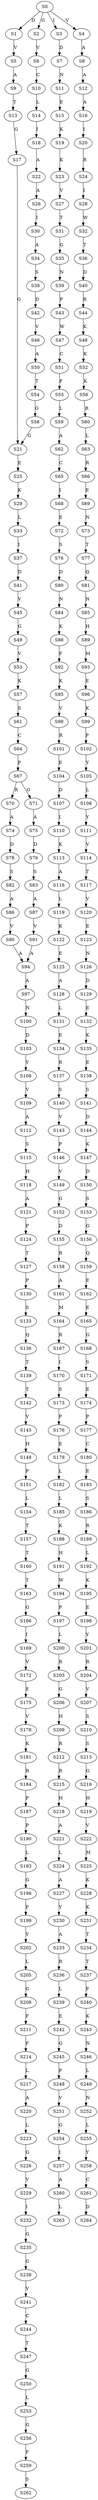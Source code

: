 strict digraph  {
	S0 -> S1 [ label = D ];
	S0 -> S2 [ label = G ];
	S0 -> S3 [ label = I ];
	S0 -> S4 [ label = V ];
	S1 -> S5 [ label = V ];
	S2 -> S6 [ label = V ];
	S3 -> S7 [ label = D ];
	S4 -> S8 [ label = A ];
	S5 -> S9 [ label = A ];
	S6 -> S10 [ label = C ];
	S7 -> S11 [ label = N ];
	S8 -> S12 [ label = A ];
	S9 -> S13 [ label = T ];
	S10 -> S14 [ label = L ];
	S11 -> S15 [ label = E ];
	S12 -> S16 [ label = A ];
	S13 -> S17 [ label = G ];
	S14 -> S18 [ label = I ];
	S15 -> S19 [ label = K ];
	S16 -> S20 [ label = I ];
	S17 -> S21 [ label = G ];
	S18 -> S22 [ label = A ];
	S19 -> S23 [ label = K ];
	S20 -> S24 [ label = R ];
	S21 -> S25 [ label = E ];
	S22 -> S26 [ label = A ];
	S23 -> S27 [ label = V ];
	S24 -> S28 [ label = I ];
	S25 -> S29 [ label = K ];
	S26 -> S30 [ label = I ];
	S27 -> S31 [ label = T ];
	S28 -> S32 [ label = W ];
	S29 -> S33 [ label = L ];
	S30 -> S34 [ label = A ];
	S31 -> S35 [ label = G ];
	S32 -> S36 [ label = T ];
	S33 -> S37 [ label = I ];
	S34 -> S38 [ label = S ];
	S35 -> S39 [ label = N ];
	S36 -> S40 [ label = D ];
	S37 -> S41 [ label = D ];
	S38 -> S42 [ label = D ];
	S39 -> S43 [ label = P ];
	S40 -> S44 [ label = R ];
	S41 -> S45 [ label = V ];
	S42 -> S46 [ label = V ];
	S43 -> S47 [ label = W ];
	S44 -> S48 [ label = K ];
	S45 -> S49 [ label = G ];
	S46 -> S50 [ label = A ];
	S47 -> S51 [ label = C ];
	S48 -> S52 [ label = K ];
	S49 -> S53 [ label = V ];
	S50 -> S54 [ label = T ];
	S51 -> S55 [ label = F ];
	S52 -> S56 [ label = K ];
	S53 -> S57 [ label = K ];
	S54 -> S58 [ label = G ];
	S55 -> S59 [ label = L ];
	S56 -> S60 [ label = R ];
	S57 -> S61 [ label = S ];
	S58 -> S21 [ label = G ];
	S59 -> S62 [ label = A ];
	S60 -> S63 [ label = L ];
	S61 -> S64 [ label = C ];
	S62 -> S65 [ label = C ];
	S63 -> S66 [ label = R ];
	S64 -> S67 [ label = P ];
	S65 -> S68 [ label = I ];
	S66 -> S69 [ label = E ];
	S67 -> S70 [ label = R ];
	S67 -> S71 [ label = G ];
	S68 -> S72 [ label = E ];
	S69 -> S73 [ label = N ];
	S70 -> S74 [ label = A ];
	S71 -> S75 [ label = A ];
	S72 -> S76 [ label = S ];
	S73 -> S77 [ label = T ];
	S74 -> S78 [ label = D ];
	S75 -> S79 [ label = D ];
	S76 -> S80 [ label = D ];
	S77 -> S81 [ label = Q ];
	S78 -> S82 [ label = S ];
	S79 -> S83 [ label = S ];
	S80 -> S84 [ label = N ];
	S81 -> S85 [ label = N ];
	S82 -> S86 [ label = A ];
	S83 -> S87 [ label = A ];
	S84 -> S88 [ label = K ];
	S85 -> S89 [ label = H ];
	S86 -> S90 [ label = V ];
	S87 -> S91 [ label = V ];
	S88 -> S92 [ label = F ];
	S89 -> S93 [ label = M ];
	S90 -> S94 [ label = A ];
	S91 -> S94 [ label = A ];
	S92 -> S95 [ label = K ];
	S93 -> S96 [ label = E ];
	S94 -> S97 [ label = A ];
	S95 -> S98 [ label = V ];
	S96 -> S99 [ label = K ];
	S97 -> S100 [ label = N ];
	S98 -> S101 [ label = R ];
	S99 -> S102 [ label = P ];
	S100 -> S103 [ label = D ];
	S101 -> S104 [ label = E ];
	S102 -> S105 [ label = Y ];
	S103 -> S106 [ label = Y ];
	S104 -> S107 [ label = D ];
	S105 -> S108 [ label = L ];
	S106 -> S109 [ label = V ];
	S107 -> S110 [ label = I ];
	S108 -> S111 [ label = Y ];
	S109 -> S112 [ label = A ];
	S110 -> S113 [ label = K ];
	S111 -> S114 [ label = V ];
	S112 -> S115 [ label = S ];
	S113 -> S116 [ label = A ];
	S114 -> S117 [ label = T ];
	S115 -> S118 [ label = H ];
	S116 -> S119 [ label = L ];
	S117 -> S120 [ label = V ];
	S118 -> S121 [ label = A ];
	S119 -> S122 [ label = K ];
	S120 -> S123 [ label = E ];
	S121 -> S124 [ label = P ];
	S122 -> S125 [ label = E ];
	S123 -> S126 [ label = N ];
	S124 -> S127 [ label = T ];
	S125 -> S128 [ label = A ];
	S126 -> S129 [ label = D ];
	S127 -> S130 [ label = P ];
	S128 -> S131 [ label = L ];
	S129 -> S132 [ label = E ];
	S130 -> S133 [ label = S ];
	S131 -> S134 [ label = E ];
	S132 -> S135 [ label = K ];
	S133 -> S136 [ label = Q ];
	S134 -> S137 [ label = R ];
	S135 -> S138 [ label = E ];
	S136 -> S139 [ label = T ];
	S137 -> S140 [ label = S ];
	S138 -> S141 [ label = S ];
	S139 -> S142 [ label = T ];
	S140 -> S143 [ label = V ];
	S141 -> S144 [ label = D ];
	S142 -> S145 [ label = V ];
	S143 -> S146 [ label = P ];
	S144 -> S147 [ label = K ];
	S145 -> S148 [ label = H ];
	S146 -> S149 [ label = V ];
	S147 -> S150 [ label = D ];
	S148 -> S151 [ label = P ];
	S149 -> S152 [ label = G ];
	S150 -> S153 [ label = S ];
	S151 -> S154 [ label = L ];
	S152 -> S155 [ label = D ];
	S153 -> S156 [ label = G ];
	S154 -> S157 [ label = T ];
	S155 -> S158 [ label = R ];
	S156 -> S159 [ label = Q ];
	S157 -> S160 [ label = T ];
	S158 -> S161 [ label = A ];
	S159 -> S162 [ label = E ];
	S160 -> S163 [ label = T ];
	S161 -> S164 [ label = M ];
	S162 -> S165 [ label = E ];
	S163 -> S166 [ label = G ];
	S164 -> S167 [ label = R ];
	S165 -> S168 [ label = G ];
	S166 -> S169 [ label = I ];
	S167 -> S170 [ label = I ];
	S168 -> S171 [ label = S ];
	S169 -> S172 [ label = V ];
	S170 -> S173 [ label = S ];
	S171 -> S174 [ label = E ];
	S172 -> S175 [ label = E ];
	S173 -> S176 [ label = P ];
	S174 -> S177 [ label = P ];
	S175 -> S178 [ label = V ];
	S176 -> S179 [ label = E ];
	S177 -> S180 [ label = C ];
	S178 -> S181 [ label = K ];
	S179 -> S182 [ label = L ];
	S180 -> S183 [ label = E ];
	S181 -> S184 [ label = R ];
	S182 -> S185 [ label = L ];
	S183 -> S186 [ label = S ];
	S184 -> S187 [ label = P ];
	S185 -> S188 [ label = K ];
	S186 -> S189 [ label = R ];
	S187 -> S190 [ label = P ];
	S188 -> S191 [ label = H ];
	S189 -> S192 [ label = L ];
	S190 -> S193 [ label = L ];
	S191 -> S194 [ label = W ];
	S192 -> S195 [ label = K ];
	S193 -> S196 [ label = G ];
	S194 -> S197 [ label = P ];
	S195 -> S198 [ label = E ];
	S196 -> S199 [ label = F ];
	S197 -> S200 [ label = L ];
	S198 -> S201 [ label = Y ];
	S199 -> S202 [ label = Y ];
	S200 -> S203 [ label = R ];
	S201 -> S204 [ label = R ];
	S202 -> S205 [ label = L ];
	S203 -> S206 [ label = G ];
	S204 -> S207 [ label = V ];
	S205 -> S208 [ label = G ];
	S206 -> S209 [ label = H ];
	S207 -> S210 [ label = S ];
	S208 -> S211 [ label = F ];
	S209 -> S212 [ label = R ];
	S210 -> S213 [ label = S ];
	S211 -> S214 [ label = F ];
	S212 -> S215 [ label = R ];
	S213 -> S216 [ label = G ];
	S214 -> S217 [ label = L ];
	S215 -> S218 [ label = H ];
	S216 -> S219 [ label = H ];
	S217 -> S220 [ label = A ];
	S218 -> S221 [ label = A ];
	S219 -> S222 [ label = V ];
	S220 -> S223 [ label = L ];
	S221 -> S224 [ label = L ];
	S222 -> S225 [ label = M ];
	S223 -> S226 [ label = G ];
	S224 -> S227 [ label = A ];
	S225 -> S228 [ label = K ];
	S226 -> S229 [ label = V ];
	S227 -> S230 [ label = Y ];
	S228 -> S231 [ label = K ];
	S229 -> S232 [ label = I ];
	S230 -> S233 [ label = A ];
	S231 -> S234 [ label = T ];
	S232 -> S235 [ label = G ];
	S233 -> S236 [ label = R ];
	S234 -> S237 [ label = T ];
	S235 -> S238 [ label = G ];
	S236 -> S239 [ label = L ];
	S237 -> S240 [ label = F ];
	S238 -> S241 [ label = V ];
	S239 -> S242 [ label = E ];
	S240 -> S243 [ label = K ];
	S241 -> S244 [ label = C ];
	S242 -> S245 [ label = G ];
	S243 -> S246 [ label = N ];
	S244 -> S247 [ label = T ];
	S245 -> S248 [ label = P ];
	S246 -> S249 [ label = L ];
	S247 -> S250 [ label = G ];
	S248 -> S251 [ label = V ];
	S249 -> S252 [ label = N ];
	S250 -> S253 [ label = L ];
	S251 -> S254 [ label = G ];
	S252 -> S255 [ label = L ];
	S253 -> S256 [ label = G ];
	S254 -> S257 [ label = I ];
	S255 -> S258 [ label = Y ];
	S256 -> S259 [ label = F ];
	S257 -> S260 [ label = A ];
	S258 -> S261 [ label = C ];
	S259 -> S262 [ label = S ];
	S260 -> S263 [ label = L ];
	S261 -> S264 [ label = D ];
}

